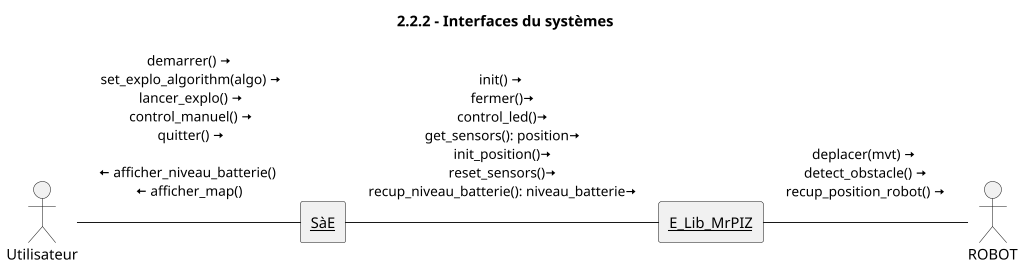 @startuml
title 2.2.2 - Interfaces du systèmes
scale 1024*768
actor Utilisateur as U
actor ROBOT as P

rectangle "<u>SàE</u>" as S{
}
rectangle "<u>E_Lib_MrPIZ</u>" as L{
}


U -right- S : demarrer() <&arrow-right>\n set_explo_algorithm(algo) <&arrow-right>\n lancer_explo() <&arrow-right>\n control_manuel() <&arrow-right>\n quitter() <&arrow-right>\n \n<&arrow-left> afficher_niveau_batterie() \n <&arrow-left> afficher_map() \n
S-right-L : init() <&arrow-right> \n fermer()<&arrow-right> \n control_led()<&arrow-right> \n get_sensors(): position<&arrow-right> \n init_position()<&arrow-right> \n reset_sensors()<&arrow-right> \n recup_niveau_batterie(): niveau_batterie<&arrow-right> \n
L-right-P : deplacer(mvt) <&arrow-right> \n detect_obstacle() <&arrow-right> \n recup_position_robot() <&arrow-right> \n
@enduml
